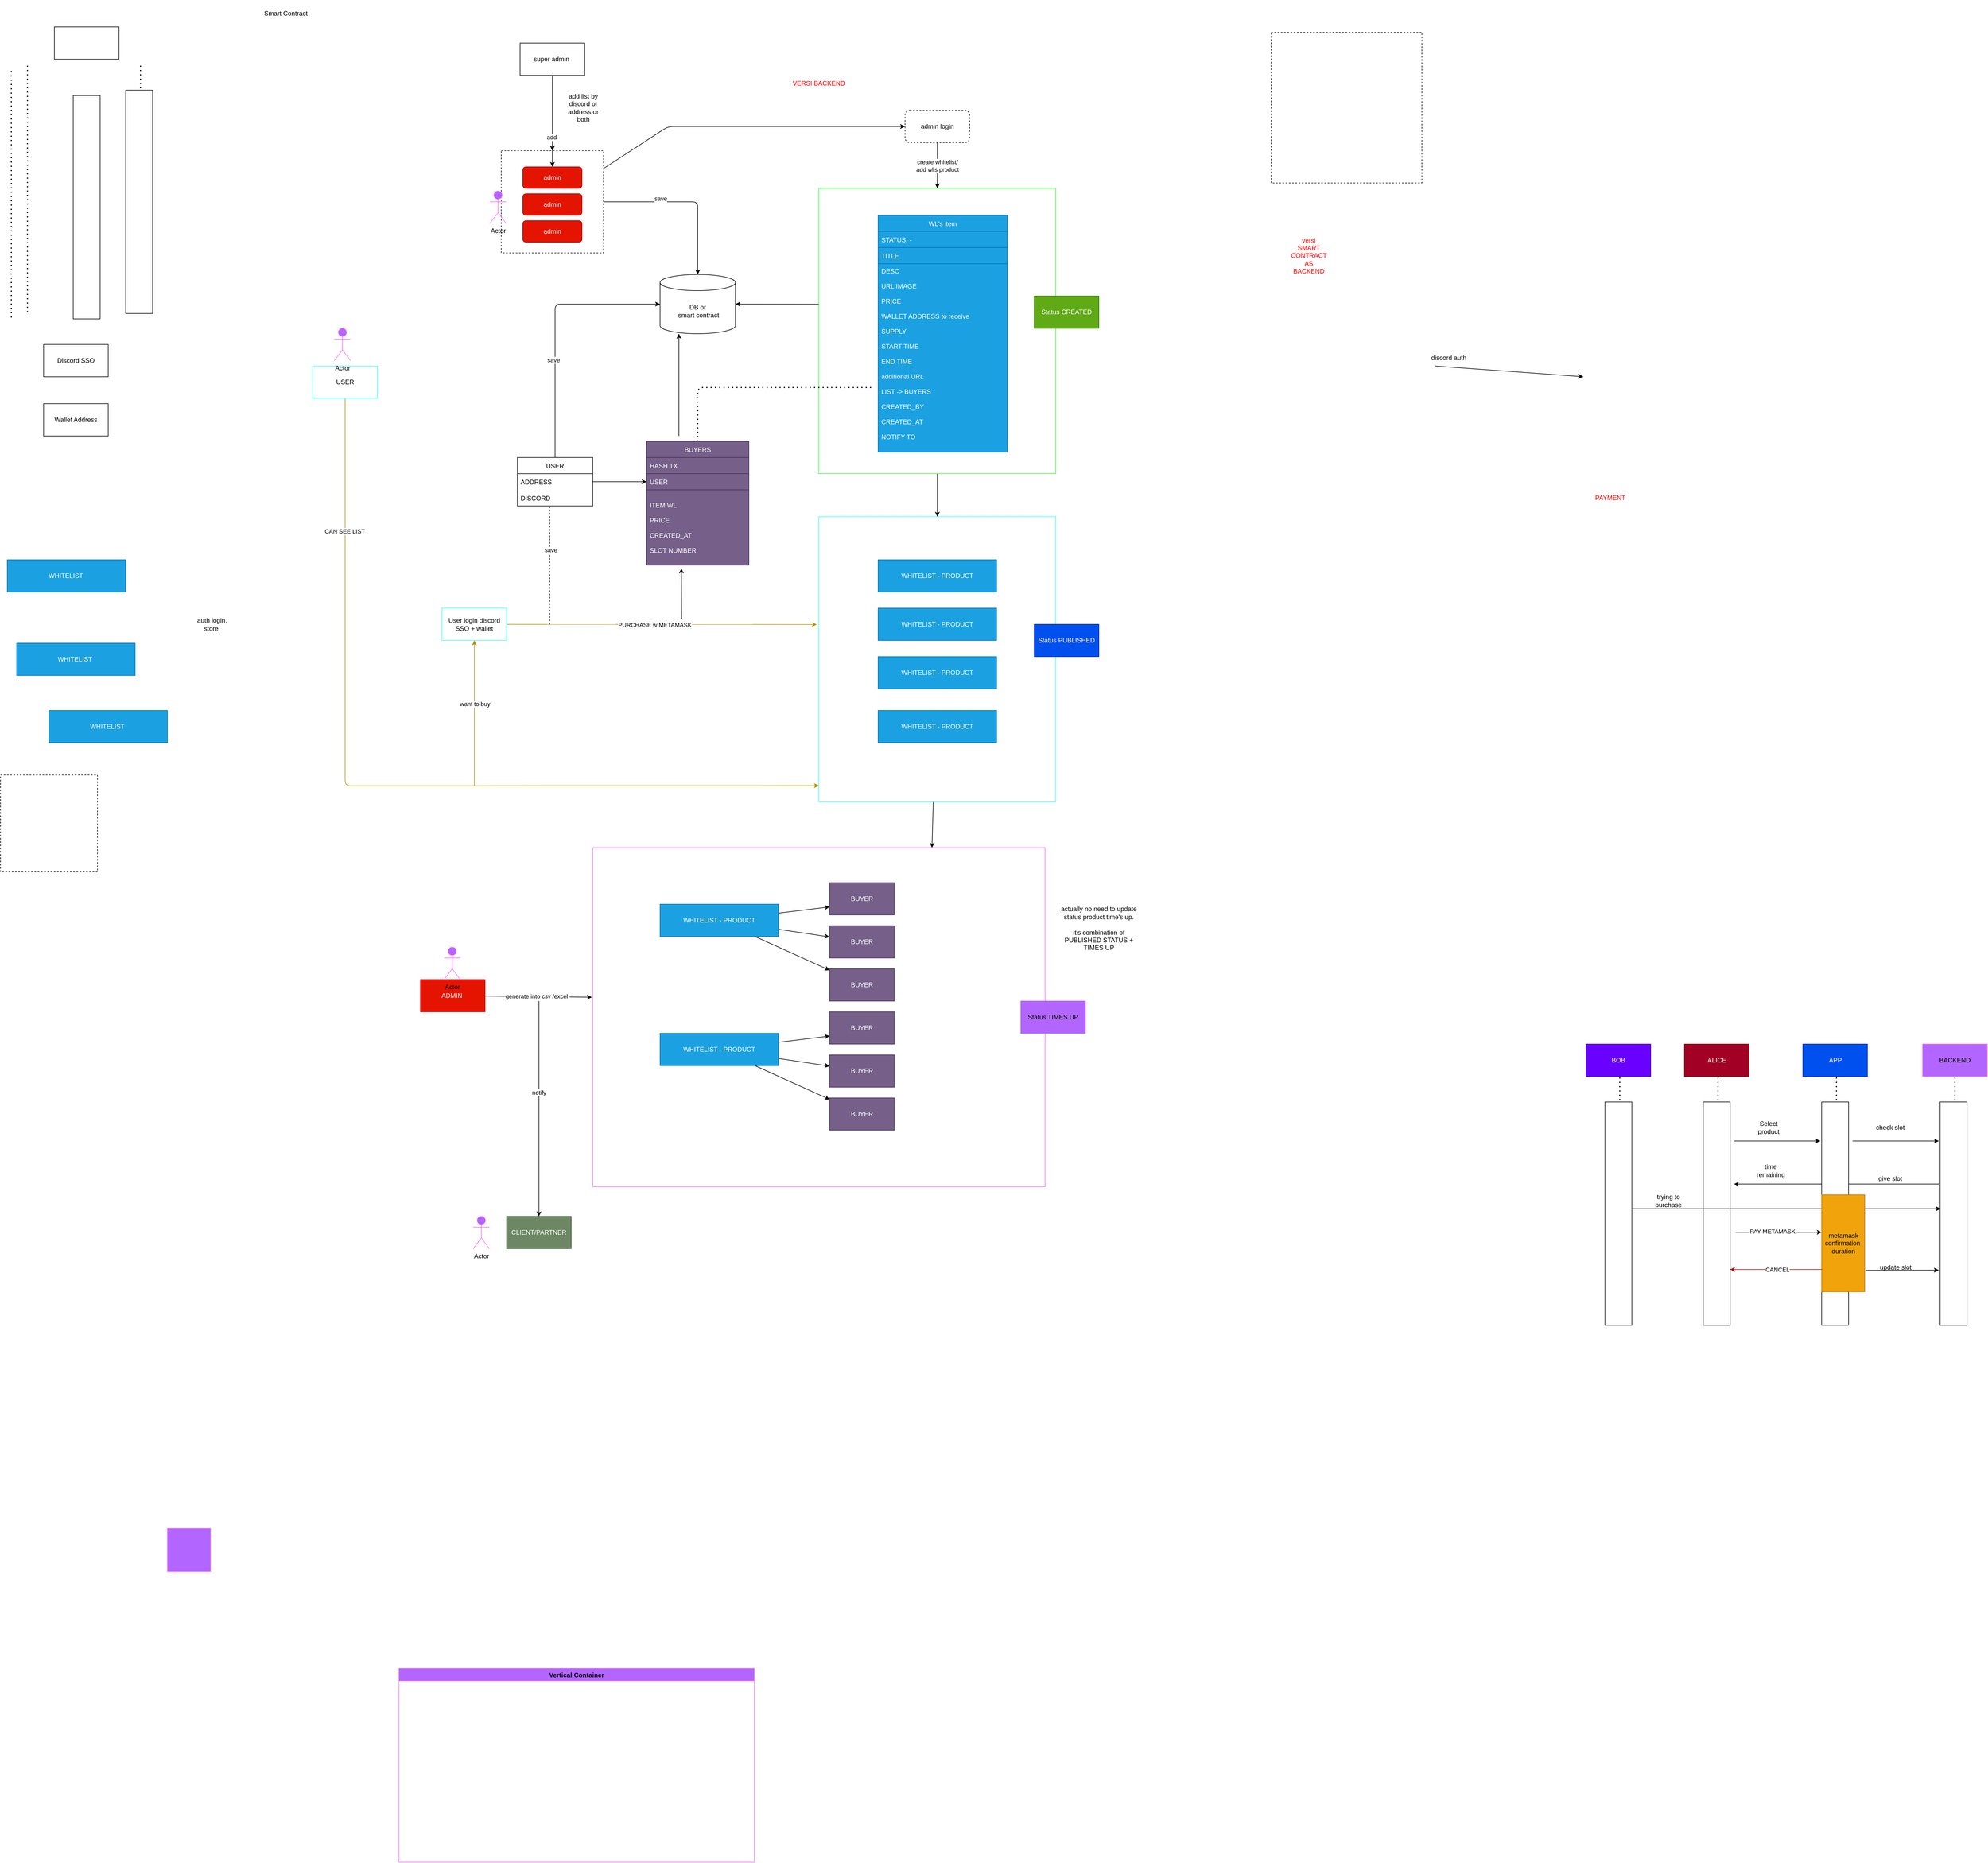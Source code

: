 <mxfile>
    <diagram id="x8S_ROrScUrhrpSDdoan" name="Page-1">
        <mxGraphModel dx="1051" dy="724" grid="1" gridSize="20" guides="1" tooltips="1" connect="1" arrows="1" fold="1" page="1" pageScale="1" pageWidth="200000" pageHeight="200000" math="0" shadow="0">
            <root>
                <mxCell id="0"/>
                <mxCell id="1" parent="0"/>
                <mxCell id="30" value="" style="whiteSpace=wrap;html=1;aspect=fixed;dashed=1;fillColor=none;" vertex="1" parent="1">
                    <mxGeometry x="950" y="320" width="190" height="190" as="geometry"/>
                </mxCell>
                <mxCell id="78" value="" style="rounded=0;whiteSpace=wrap;html=1;fillColor=none;strokeColor=#FF66FF;" vertex="1" parent="1">
                    <mxGeometry x="1120" y="1615" width="840" height="630" as="geometry"/>
                </mxCell>
                <mxCell id="67" value="" style="edgeStyle=none;html=1;" edge="1" parent="1" source="46" target="66">
                    <mxGeometry relative="1" as="geometry"/>
                </mxCell>
                <mxCell id="98" style="edgeStyle=none;html=1;entryX=1;entryY=0.5;entryDx=0;entryDy=0;entryPerimeter=0;exitX=0;exitY=0.406;exitDx=0;exitDy=0;exitPerimeter=0;" edge="1" parent="1" source="46" target="25">
                    <mxGeometry relative="1" as="geometry"/>
                </mxCell>
                <mxCell id="46" value="" style="rounded=0;whiteSpace=wrap;html=1;fillColor=none;strokeColor=#33FF33;" vertex="1" parent="1">
                    <mxGeometry x="1540" y="390" width="440" height="530" as="geometry"/>
                </mxCell>
                <mxCell id="3" value="" style="rounded=0;whiteSpace=wrap;html=1;" vertex="1" parent="1">
                    <mxGeometry x="120" y="90" width="120" height="60" as="geometry"/>
                </mxCell>
                <mxCell id="4" value="" style="rounded=0;whiteSpace=wrap;html=1;rotation=90;" vertex="1" parent="1">
                    <mxGeometry x="-27.5" y="400" width="415" height="50" as="geometry"/>
                </mxCell>
                <mxCell id="5" value="" style="endArrow=none;dashed=1;html=1;dashPattern=1 3;strokeWidth=2;" edge="1" parent="1">
                    <mxGeometry width="50" height="50" relative="1" as="geometry">
                        <mxPoint x="70" y="620" as="sourcePoint"/>
                        <mxPoint x="70" y="160" as="targetPoint"/>
                    </mxGeometry>
                </mxCell>
                <mxCell id="7" value="" style="endArrow=none;dashed=1;html=1;dashPattern=1 3;strokeWidth=2;" edge="1" parent="1">
                    <mxGeometry width="50" height="50" relative="1" as="geometry">
                        <mxPoint x="40" y="630" as="sourcePoint"/>
                        <mxPoint x="40" y="170" as="targetPoint"/>
                    </mxGeometry>
                </mxCell>
                <mxCell id="9" value="" style="group" vertex="1" connectable="0" parent="1">
                    <mxGeometry x="252.5" y="160" width="50" height="462.5" as="geometry"/>
                </mxCell>
                <mxCell id="8" value="" style="endArrow=none;dashed=1;html=1;dashPattern=1 3;strokeWidth=2;" edge="1" parent="9">
                    <mxGeometry width="50" height="50" relative="1" as="geometry">
                        <mxPoint x="27.5" y="460" as="sourcePoint"/>
                        <mxPoint x="27.5" as="targetPoint"/>
                    </mxGeometry>
                </mxCell>
                <mxCell id="6" value="" style="rounded=0;whiteSpace=wrap;html=1;rotation=90;" vertex="1" parent="9">
                    <mxGeometry x="-182.5" y="230" width="415" height="50" as="geometry"/>
                </mxCell>
                <mxCell id="13" value="Discord SSO" style="rounded=0;whiteSpace=wrap;html=1;" vertex="1" parent="1">
                    <mxGeometry x="100" y="680" width="120" height="60" as="geometry"/>
                </mxCell>
                <mxCell id="14" value="Wallet Address" style="rounded=0;whiteSpace=wrap;html=1;" vertex="1" parent="1">
                    <mxGeometry x="100" y="790" width="120" height="60" as="geometry"/>
                </mxCell>
                <mxCell id="17" value="" style="group" vertex="1" connectable="0" parent="1">
                    <mxGeometry x="460" y="40" width="180" height="180" as="geometry"/>
                </mxCell>
                <mxCell id="16" value="Smart Contract" style="text;html=1;strokeColor=none;fillColor=none;align=center;verticalAlign=middle;whiteSpace=wrap;rounded=0;dashed=1;" vertex="1" parent="17">
                    <mxGeometry x="30" y="10" width="120" height="30" as="geometry"/>
                </mxCell>
                <mxCell id="18" value="auth login,&lt;br&gt;store&amp;nbsp;" style="text;html=1;strokeColor=none;fillColor=none;align=center;verticalAlign=middle;whiteSpace=wrap;rounded=0;dashed=1;" vertex="1" parent="1">
                    <mxGeometry x="252.5" y="1100" width="320" height="200" as="geometry"/>
                </mxCell>
                <mxCell id="37" value="create whitelist/&lt;br&gt;add wl's product" style="edgeStyle=none;html=1;" edge="1" parent="1" source="19">
                    <mxGeometry relative="1" as="geometry">
                        <mxPoint x="1760" y="390" as="targetPoint"/>
                    </mxGeometry>
                </mxCell>
                <mxCell id="19" value="admin login" style="rounded=1;whiteSpace=wrap;html=1;dashed=1;fillColor=none;" vertex="1" parent="1">
                    <mxGeometry x="1700" y="245" width="120" height="60" as="geometry"/>
                </mxCell>
                <mxCell id="20" value="" style="whiteSpace=wrap;html=1;aspect=fixed;dashed=1;fillColor=none;" vertex="1" parent="1">
                    <mxGeometry x="2380" y="100" width="280" height="280" as="geometry"/>
                </mxCell>
                <mxCell id="131" style="edgeStyle=none;html=1;exitX=0.25;exitY=1;exitDx=0;exitDy=0;" edge="1" parent="1" source="21">
                    <mxGeometry relative="1" as="geometry">
                        <mxPoint x="2960" y="740" as="targetPoint"/>
                    </mxGeometry>
                </mxCell>
                <mxCell id="21" value="discord auth" style="text;html=1;strokeColor=none;fillColor=none;align=center;verticalAlign=middle;whiteSpace=wrap;rounded=0;dashed=1;" vertex="1" parent="1">
                    <mxGeometry x="2660" y="690" width="100" height="30" as="geometry"/>
                </mxCell>
                <mxCell id="31" style="edgeStyle=none;html=1;entryX=0.5;entryY=0;entryDx=0;entryDy=0;" edge="1" parent="1" target="27">
                    <mxGeometry relative="1" as="geometry">
                        <mxPoint x="1045" y="260" as="sourcePoint"/>
                    </mxGeometry>
                </mxCell>
                <mxCell id="99" style="edgeStyle=none;html=1;" edge="1" parent="1" source="22" target="30">
                    <mxGeometry relative="1" as="geometry"/>
                </mxCell>
                <mxCell id="22" value="super admin&amp;nbsp;" style="rounded=0;whiteSpace=wrap;html=1;fillColor=none;" vertex="1" parent="1">
                    <mxGeometry x="985" y="120" width="120" height="60" as="geometry"/>
                </mxCell>
                <mxCell id="24" value="add&amp;nbsp;" style="endArrow=none;html=1;entryX=0.5;entryY=1;entryDx=0;entryDy=0;" edge="1" parent="1">
                    <mxGeometry width="50" height="50" relative="1" as="geometry">
                        <mxPoint x="1045" y="330" as="sourcePoint"/>
                        <mxPoint x="1045" y="260" as="targetPoint"/>
                    </mxGeometry>
                </mxCell>
                <mxCell id="25" value="DB or&lt;br&gt;&amp;nbsp;smart contract" style="shape=cylinder3;whiteSpace=wrap;html=1;boundedLbl=1;backgroundOutline=1;size=15;fillColor=none;" vertex="1" parent="1">
                    <mxGeometry x="1245" y="550" width="140" height="110" as="geometry"/>
                </mxCell>
                <mxCell id="27" value="admin" style="rounded=1;whiteSpace=wrap;html=1;fillColor=#e51400;fontColor=#ffffff;strokeColor=#B20000;" vertex="1" parent="1">
                    <mxGeometry x="990" y="350" width="110" height="40" as="geometry"/>
                </mxCell>
                <mxCell id="28" value="admin" style="rounded=1;whiteSpace=wrap;html=1;fillColor=#e51400;fontColor=#ffffff;strokeColor=#B20000;" vertex="1" parent="1">
                    <mxGeometry x="990" y="400" width="110" height="40" as="geometry"/>
                </mxCell>
                <mxCell id="29" value="admin" style="rounded=1;whiteSpace=wrap;html=1;fillColor=#e51400;fontColor=#ffffff;strokeColor=#B20000;" vertex="1" parent="1">
                    <mxGeometry x="990" y="450" width="110" height="40" as="geometry"/>
                </mxCell>
                <mxCell id="32" style="edgeStyle=none;html=1;fontStyle=1" edge="1" parent="1" source="30" target="25">
                    <mxGeometry relative="1" as="geometry">
                        <Array as="points">
                            <mxPoint x="1315" y="415"/>
                        </Array>
                    </mxGeometry>
                </mxCell>
                <mxCell id="34" value="save" style="edgeLabel;html=1;align=center;verticalAlign=middle;resizable=0;points=[];" vertex="1" connectable="0" parent="32">
                    <mxGeometry x="-0.315" y="6" relative="1" as="geometry">
                        <mxPoint as="offset"/>
                    </mxGeometry>
                </mxCell>
                <mxCell id="33" style="edgeStyle=none;html=1;entryX=0;entryY=0.5;entryDx=0;entryDy=0;" edge="1" parent="1" source="30" target="19">
                    <mxGeometry relative="1" as="geometry">
                        <Array as="points">
                            <mxPoint x="1260" y="275"/>
                        </Array>
                    </mxGeometry>
                </mxCell>
                <mxCell id="35" value="add list by discord or address or both" style="text;html=1;strokeColor=none;fillColor=none;align=center;verticalAlign=middle;whiteSpace=wrap;rounded=0;" vertex="1" parent="1">
                    <mxGeometry x="1065" y="220" width="75" height="40" as="geometry"/>
                </mxCell>
                <mxCell id="42" value="WL's item" style="swimlane;fontStyle=0;childLayout=stackLayout;horizontal=1;startSize=30;horizontalStack=0;resizeParent=1;resizeParentMax=0;resizeLast=0;collapsible=1;marginBottom=0;fillColor=#1ba1e2;strokeColor=#006EAF;fontColor=#ffffff;" vertex="1" parent="1">
                    <mxGeometry x="1650" y="440" width="240" height="440" as="geometry"/>
                </mxCell>
                <mxCell id="43" value="STATUS: -" style="text;strokeColor=#006EAF;fillColor=#1ba1e2;align=left;verticalAlign=middle;spacingLeft=4;spacingRight=4;overflow=hidden;points=[[0,0.5],[1,0.5]];portConstraint=eastwest;rotatable=0;fontColor=#ffffff;" vertex="1" parent="42">
                    <mxGeometry y="30" width="240" height="30" as="geometry"/>
                </mxCell>
                <mxCell id="44" value="TITLE    " style="text;strokeColor=#006EAF;fillColor=#1ba1e2;align=left;verticalAlign=middle;spacingLeft=4;spacingRight=4;overflow=hidden;points=[[0,0.5],[1,0.5]];portConstraint=eastwest;rotatable=0;fontColor=#ffffff;" vertex="1" parent="42">
                    <mxGeometry y="60" width="240" height="30" as="geometry"/>
                </mxCell>
                <mxCell id="45" value="DESC&#10;&#10;URL IMAGE&#10;&#10;PRICE&#10;&#10;WALLET ADDRESS to receive &#10;&#10;SUPPLY&#10;&#10;START TIME&#10;&#10;END TIME&#10;&#10;additional URL&#10;&#10;LIST -&gt; BUYERS&#10;&#10;CREATED_BY&#10;&#10;CREATED_AT&#10;&#10;NOTIFY TO" style="text;strokeColor=#006EAF;fillColor=#1ba1e2;align=left;verticalAlign=top;spacingLeft=4;spacingRight=4;overflow=hidden;points=[[0,0.5],[1,0.5]];portConstraint=eastwest;rotatable=0;fontColor=#ffffff;" vertex="1" parent="42">
                    <mxGeometry y="90" width="240" height="350" as="geometry"/>
                </mxCell>
                <mxCell id="96" style="edgeStyle=none;html=1;entryX=0;entryY=0.5;entryDx=0;entryDy=0;entryPerimeter=0;" edge="1" parent="1" source="51" target="25">
                    <mxGeometry relative="1" as="geometry">
                        <Array as="points">
                            <mxPoint x="1050" y="605"/>
                        </Array>
                    </mxGeometry>
                </mxCell>
                <mxCell id="97" value="save" style="edgeLabel;html=1;align=center;verticalAlign=middle;resizable=0;points=[];" vertex="1" connectable="0" parent="96">
                    <mxGeometry x="-0.244" y="3" relative="1" as="geometry">
                        <mxPoint as="offset"/>
                    </mxGeometry>
                </mxCell>
                <mxCell id="51" value="USER" style="swimlane;fontStyle=0;childLayout=stackLayout;horizontal=1;startSize=30;horizontalStack=0;resizeParent=1;resizeParentMax=0;resizeLast=0;collapsible=1;marginBottom=0;fillColor=none;" vertex="1" parent="1">
                    <mxGeometry x="980" y="890" width="140" height="90" as="geometry"/>
                </mxCell>
                <mxCell id="52" value="ADDRESS" style="text;strokeColor=none;fillColor=none;align=left;verticalAlign=middle;spacingLeft=4;spacingRight=4;overflow=hidden;points=[[0,0.5],[1,0.5]];portConstraint=eastwest;rotatable=0;" vertex="1" parent="51">
                    <mxGeometry y="30" width="140" height="30" as="geometry"/>
                </mxCell>
                <mxCell id="53" value="DISCORD" style="text;strokeColor=none;fillColor=none;align=left;verticalAlign=middle;spacingLeft=4;spacingRight=4;overflow=hidden;points=[[0,0.5],[1,0.5]];portConstraint=eastwest;rotatable=0;" vertex="1" parent="51">
                    <mxGeometry y="60" width="140" height="30" as="geometry"/>
                </mxCell>
                <mxCell id="55" value="BUYERS" style="swimlane;fontStyle=0;childLayout=stackLayout;horizontal=1;startSize=30;horizontalStack=0;resizeParent=1;resizeParentMax=0;resizeLast=0;collapsible=1;marginBottom=0;fillColor=#76608a;fontColor=#ffffff;strokeColor=#432D57;" vertex="1" parent="1">
                    <mxGeometry x="1220" y="860" width="190" height="230" as="geometry"/>
                </mxCell>
                <mxCell id="56" value="HASH TX" style="text;strokeColor=#432D57;fillColor=#76608a;align=left;verticalAlign=middle;spacingLeft=4;spacingRight=4;overflow=hidden;points=[[0,0.5],[1,0.5]];portConstraint=eastwest;rotatable=0;fontColor=#ffffff;" vertex="1" parent="55">
                    <mxGeometry y="30" width="190" height="30" as="geometry"/>
                </mxCell>
                <mxCell id="57" value="USER" style="text;strokeColor=#432D57;fillColor=#76608a;align=left;verticalAlign=middle;spacingLeft=4;spacingRight=4;overflow=hidden;points=[[0,0.5],[1,0.5]];portConstraint=eastwest;rotatable=0;fontColor=#ffffff;" vertex="1" parent="55">
                    <mxGeometry y="60" width="190" height="30" as="geometry"/>
                </mxCell>
                <mxCell id="58" value="ITEM WL&#10;&#10;PRICE&#10;&#10;CREATED_AT&#10;&#10;SLOT NUMBER" style="text;strokeColor=#432D57;fillColor=#76608a;align=left;verticalAlign=middle;spacingLeft=4;spacingRight=4;overflow=hidden;points=[[0,0.5],[1,0.5]];portConstraint=eastwest;rotatable=0;fontColor=#ffffff;" vertex="1" parent="55">
                    <mxGeometry y="90" width="190" height="140" as="geometry"/>
                </mxCell>
                <mxCell id="60" style="edgeStyle=none;html=1;entryX=0;entryY=0.5;entryDx=0;entryDy=0;exitX=1;exitY=0.5;exitDx=0;exitDy=0;" edge="1" parent="1" source="52" target="57">
                    <mxGeometry relative="1" as="geometry">
                        <Array as="points">
                            <mxPoint x="1180" y="935"/>
                        </Array>
                    </mxGeometry>
                </mxCell>
                <mxCell id="64" value="Status CREATED" style="rounded=0;whiteSpace=wrap;html=1;labelBackgroundColor=none;strokeColor=#2D7600;fillColor=#60a917;fontColor=#ffffff;" vertex="1" parent="1">
                    <mxGeometry x="1940" y="590" width="120" height="60" as="geometry"/>
                </mxCell>
                <mxCell id="79" value="" style="edgeStyle=none;html=1;entryX=0.75;entryY=0;entryDx=0;entryDy=0;" edge="1" parent="1" source="66" target="78">
                    <mxGeometry relative="1" as="geometry"/>
                </mxCell>
                <mxCell id="66" value="" style="rounded=0;whiteSpace=wrap;html=1;fillColor=none;strokeColor=#33FFFF;" vertex="1" parent="1">
                    <mxGeometry x="1540" y="1000" width="440" height="530" as="geometry"/>
                </mxCell>
                <mxCell id="68" value="Status PUBLISHED" style="rounded=0;whiteSpace=wrap;html=1;labelBackgroundColor=none;strokeColor=#001DBC;fillColor=#0050ef;fontColor=#ffffff;" vertex="1" parent="1">
                    <mxGeometry x="1940" y="1200" width="120" height="60" as="geometry"/>
                </mxCell>
                <mxCell id="69" value="WHITELIST&amp;nbsp;" style="rounded=0;whiteSpace=wrap;html=1;labelBackgroundColor=none;strokeColor=#006EAF;fillColor=#1ba1e2;fontColor=#ffffff;" vertex="1" parent="1">
                    <mxGeometry x="32.5" y="1080" width="220" height="60" as="geometry"/>
                </mxCell>
                <mxCell id="70" value="WHITELIST&amp;nbsp;" style="rounded=0;whiteSpace=wrap;html=1;labelBackgroundColor=none;strokeColor=#006EAF;fillColor=#1ba1e2;fontColor=#ffffff;" vertex="1" parent="1">
                    <mxGeometry x="50" y="1235" width="220" height="60" as="geometry"/>
                </mxCell>
                <mxCell id="71" value="WHITELIST - PRODUCT" style="rounded=0;whiteSpace=wrap;html=1;labelBackgroundColor=none;strokeColor=#006EAF;fillColor=#1ba1e2;fontColor=#ffffff;" vertex="1" parent="1">
                    <mxGeometry x="1650" y="1360" width="220" height="60" as="geometry"/>
                </mxCell>
                <mxCell id="72" value="WHITELIST&amp;nbsp;" style="rounded=0;whiteSpace=wrap;html=1;labelBackgroundColor=none;strokeColor=#006EAF;fillColor=#1ba1e2;fontColor=#ffffff;" vertex="1" parent="1">
                    <mxGeometry x="110" y="1360" width="220" height="60" as="geometry"/>
                </mxCell>
                <mxCell id="73" value="WHITELIST - PRODUCT" style="rounded=0;whiteSpace=wrap;html=1;labelBackgroundColor=none;strokeColor=#006EAF;fillColor=#1ba1e2;fontColor=#ffffff;" vertex="1" parent="1">
                    <mxGeometry x="1650" y="1260" width="220" height="60" as="geometry"/>
                </mxCell>
                <mxCell id="74" value="WHITELIST - PRODUCT" style="rounded=0;whiteSpace=wrap;html=1;labelBackgroundColor=none;strokeColor=#006EAF;fillColor=#1ba1e2;fontColor=#ffffff;" vertex="1" parent="1">
                    <mxGeometry x="1650" y="1170" width="220" height="60" as="geometry"/>
                </mxCell>
                <mxCell id="75" value="WHITELIST - PRODUCT" style="rounded=0;whiteSpace=wrap;html=1;labelBackgroundColor=none;strokeColor=#006EAF;fillColor=#1ba1e2;fontColor=#ffffff;" vertex="1" parent="1">
                    <mxGeometry x="1650" y="1080" width="220" height="60" as="geometry"/>
                </mxCell>
                <mxCell id="80" value="Status TIMES UP" style="rounded=0;whiteSpace=wrap;html=1;labelBackgroundColor=none;strokeColor=#B266FF;fillColor=#B266FF;fontColor=#000000;" vertex="1" parent="1">
                    <mxGeometry x="1915" y="1900" width="120" height="60" as="geometry"/>
                </mxCell>
                <mxCell id="81" value="actually no need to update status product time's up.&lt;br&gt;&lt;br&gt;it's combination of PUBLISHED STATUS + TIMES UP" style="text;html=1;strokeColor=none;fillColor=none;align=center;verticalAlign=middle;whiteSpace=wrap;rounded=0;labelBackgroundColor=none;" vertex="1" parent="1">
                    <mxGeometry x="1980" y="1720" width="160" height="90" as="geometry"/>
                </mxCell>
                <mxCell id="83" style="edgeStyle=none;html=1;entryX=0;entryY=0.943;entryDx=0;entryDy=0;entryPerimeter=0;fillColor=#e3c800;strokeColor=#B09500;" edge="1" parent="1" source="82" target="66">
                    <mxGeometry relative="1" as="geometry">
                        <Array as="points">
                            <mxPoint x="660" y="1500"/>
                        </Array>
                    </mxGeometry>
                </mxCell>
                <mxCell id="84" value="CAN SEE LIST" style="edgeLabel;html=1;align=center;verticalAlign=middle;resizable=0;points=[];" vertex="1" connectable="0" parent="83">
                    <mxGeometry x="-0.691" y="-1" relative="1" as="geometry">
                        <mxPoint as="offset"/>
                    </mxGeometry>
                </mxCell>
                <mxCell id="82" value="USER" style="rounded=0;whiteSpace=wrap;html=1;labelBackgroundColor=none;strokeColor=#33FFFF;fillColor=none;" vertex="1" parent="1">
                    <mxGeometry x="600" y="720" width="120" height="60" as="geometry"/>
                </mxCell>
                <mxCell id="90" style="edgeStyle=none;html=1;entryX=-0.009;entryY=0.378;entryDx=0;entryDy=0;entryPerimeter=0;fillColor=#e3c800;strokeColor=#B09500;" edge="1" parent="1" source="85" target="66">
                    <mxGeometry relative="1" as="geometry"/>
                </mxCell>
                <mxCell id="101" value="PURCHASE w METAMASK" style="edgeLabel;html=1;align=center;verticalAlign=middle;resizable=0;points=[];" vertex="1" connectable="0" parent="90">
                    <mxGeometry x="-0.049" y="-1" relative="1" as="geometry">
                        <mxPoint x="1" as="offset"/>
                    </mxGeometry>
                </mxCell>
                <mxCell id="85" value="User login discord SSO + wallet" style="rounded=0;whiteSpace=wrap;html=1;labelBackgroundColor=none;strokeColor=#33FFFF;fillColor=none;" vertex="1" parent="1">
                    <mxGeometry x="840" y="1170" width="120" height="60" as="geometry"/>
                </mxCell>
                <mxCell id="87" value="" style="endArrow=classic;html=1;entryX=0.5;entryY=1;entryDx=0;entryDy=0;fillColor=#e3c800;strokeColor=#B09500;" edge="1" parent="1" target="85">
                    <mxGeometry width="50" height="50" relative="1" as="geometry">
                        <mxPoint x="900" y="1500" as="sourcePoint"/>
                        <mxPoint x="890" y="1380" as="targetPoint"/>
                    </mxGeometry>
                </mxCell>
                <mxCell id="88" value="want to buy" style="edgeLabel;html=1;align=center;verticalAlign=middle;resizable=0;points=[];" vertex="1" connectable="0" parent="87">
                    <mxGeometry x="0.13" y="-1" relative="1" as="geometry">
                        <mxPoint as="offset"/>
                    </mxGeometry>
                </mxCell>
                <mxCell id="93" value="" style="endArrow=none;dashed=1;html=1;dashPattern=1 3;strokeWidth=2;exitX=0.5;exitY=0;exitDx=0;exitDy=0;" edge="1" parent="1" source="55">
                    <mxGeometry width="50" height="50" relative="1" as="geometry">
                        <mxPoint x="1040" y="1170" as="sourcePoint"/>
                        <mxPoint x="1640" y="760" as="targetPoint"/>
                        <Array as="points">
                            <mxPoint x="1315" y="760"/>
                        </Array>
                    </mxGeometry>
                </mxCell>
                <mxCell id="94" value="" style="endArrow=none;dashed=1;html=1;entryX=0.429;entryY=1;entryDx=0;entryDy=0;entryPerimeter=0;" edge="1" parent="1" target="53">
                    <mxGeometry width="50" height="50" relative="1" as="geometry">
                        <mxPoint x="1040" y="1200" as="sourcePoint"/>
                        <mxPoint x="1070" y="1100" as="targetPoint"/>
                    </mxGeometry>
                </mxCell>
                <mxCell id="95" value="save" style="edgeLabel;html=1;align=center;verticalAlign=middle;resizable=0;points=[];" vertex="1" connectable="0" parent="94">
                    <mxGeometry x="0.256" y="-2" relative="1" as="geometry">
                        <mxPoint as="offset"/>
                    </mxGeometry>
                </mxCell>
                <mxCell id="103" value="" style="endArrow=classic;html=1;entryX=0.34;entryY=1.045;entryDx=0;entryDy=0;entryPerimeter=0;" edge="1" parent="1" target="58">
                    <mxGeometry width="50" height="50" relative="1" as="geometry">
                        <mxPoint x="1285" y="1190" as="sourcePoint"/>
                        <mxPoint x="1310" y="1140" as="targetPoint"/>
                    </mxGeometry>
                </mxCell>
                <mxCell id="105" value="" style="endArrow=classic;html=1;" edge="1" parent="1">
                    <mxGeometry width="50" height="50" relative="1" as="geometry">
                        <mxPoint x="1280" y="850" as="sourcePoint"/>
                        <mxPoint x="1280" y="660" as="targetPoint"/>
                    </mxGeometry>
                </mxCell>
                <mxCell id="111" style="edgeStyle=none;html=1;entryX=0;entryY=0.75;entryDx=0;entryDy=0;" edge="1" parent="1" source="107" target="108">
                    <mxGeometry relative="1" as="geometry"/>
                </mxCell>
                <mxCell id="112" style="edgeStyle=none;html=1;" edge="1" parent="1" source="107" target="109">
                    <mxGeometry relative="1" as="geometry"/>
                </mxCell>
                <mxCell id="113" style="edgeStyle=none;html=1;" edge="1" parent="1" source="107" target="110">
                    <mxGeometry relative="1" as="geometry"/>
                </mxCell>
                <mxCell id="107" value="WHITELIST - PRODUCT" style="rounded=0;whiteSpace=wrap;html=1;labelBackgroundColor=none;strokeColor=#006EAF;fillColor=#1ba1e2;fontColor=#ffffff;" vertex="1" parent="1">
                    <mxGeometry x="1245" y="1720" width="220" height="60" as="geometry"/>
                </mxCell>
                <mxCell id="108" value="BUYER" style="rounded=0;whiteSpace=wrap;html=1;labelBackgroundColor=none;strokeColor=#432D57;fillColor=#76608a;fontColor=#ffffff;" vertex="1" parent="1">
                    <mxGeometry x="1560" y="1680" width="120" height="60" as="geometry"/>
                </mxCell>
                <mxCell id="109" value="BUYER" style="rounded=0;whiteSpace=wrap;html=1;labelBackgroundColor=none;strokeColor=#432D57;fillColor=#76608a;fontColor=#ffffff;" vertex="1" parent="1">
                    <mxGeometry x="1560" y="1760" width="120" height="60" as="geometry"/>
                </mxCell>
                <mxCell id="110" value="BUYER" style="rounded=0;whiteSpace=wrap;html=1;labelBackgroundColor=none;strokeColor=#432D57;fillColor=#76608a;fontColor=#ffffff;" vertex="1" parent="1">
                    <mxGeometry x="1560" y="1840" width="120" height="60" as="geometry"/>
                </mxCell>
                <mxCell id="114" style="edgeStyle=none;html=1;entryX=0;entryY=0.75;entryDx=0;entryDy=0;" edge="1" source="117" target="118" parent="1">
                    <mxGeometry relative="1" as="geometry"/>
                </mxCell>
                <mxCell id="115" style="edgeStyle=none;html=1;" edge="1" source="117" target="119" parent="1">
                    <mxGeometry relative="1" as="geometry"/>
                </mxCell>
                <mxCell id="116" style="edgeStyle=none;html=1;" edge="1" source="117" target="120" parent="1">
                    <mxGeometry relative="1" as="geometry"/>
                </mxCell>
                <mxCell id="117" value="WHITELIST - PRODUCT" style="rounded=0;whiteSpace=wrap;html=1;labelBackgroundColor=none;strokeColor=#006EAF;fillColor=#1ba1e2;fontColor=#ffffff;" vertex="1" parent="1">
                    <mxGeometry x="1245" y="1960" width="220" height="60" as="geometry"/>
                </mxCell>
                <mxCell id="118" value="BUYER" style="rounded=0;whiteSpace=wrap;html=1;labelBackgroundColor=none;strokeColor=#432D57;fillColor=#76608a;fontColor=#ffffff;" vertex="1" parent="1">
                    <mxGeometry x="1560" y="1920" width="120" height="60" as="geometry"/>
                </mxCell>
                <mxCell id="119" value="BUYER" style="rounded=0;whiteSpace=wrap;html=1;labelBackgroundColor=none;strokeColor=#432D57;fillColor=#76608a;fontColor=#ffffff;" vertex="1" parent="1">
                    <mxGeometry x="1560" y="2000" width="120" height="60" as="geometry"/>
                </mxCell>
                <mxCell id="120" value="BUYER" style="rounded=0;whiteSpace=wrap;html=1;labelBackgroundColor=none;strokeColor=#432D57;fillColor=#76608a;fontColor=#ffffff;" vertex="1" parent="1">
                    <mxGeometry x="1560" y="2080" width="120" height="60" as="geometry"/>
                </mxCell>
                <mxCell id="15" value="" style="whiteSpace=wrap;html=1;aspect=fixed;fillColor=none;dashed=1;" vertex="1" parent="1">
                    <mxGeometry x="20" y="1480" width="180" height="180" as="geometry"/>
                </mxCell>
                <mxCell id="122" style="edgeStyle=none;html=1;entryX=-0.002;entryY=0.441;entryDx=0;entryDy=0;entryPerimeter=0;" edge="1" parent="1" source="121" target="78">
                    <mxGeometry relative="1" as="geometry"/>
                </mxCell>
                <mxCell id="129" value="generate into csv /excel&amp;nbsp;" style="edgeLabel;html=1;align=center;verticalAlign=middle;resizable=0;points=[];" vertex="1" connectable="0" parent="122">
                    <mxGeometry x="-0.022" y="1" relative="1" as="geometry">
                        <mxPoint as="offset"/>
                    </mxGeometry>
                </mxCell>
                <mxCell id="121" value="ADMIN&amp;nbsp;" style="rounded=0;whiteSpace=wrap;html=1;labelBackgroundColor=none;strokeColor=#B20000;fillColor=#e51400;fontColor=#ffffff;" vertex="1" parent="1">
                    <mxGeometry x="800" y="1860" width="120" height="60" as="geometry"/>
                </mxCell>
                <mxCell id="126" value="CLIENT/PARTNER" style="rounded=0;whiteSpace=wrap;html=1;labelBackgroundColor=none;strokeColor=#3A5431;fillColor=#6d8764;fontColor=#ffffff;" vertex="1" parent="1">
                    <mxGeometry x="960" y="2300" width="120" height="60" as="geometry"/>
                </mxCell>
                <mxCell id="127" value="" style="endArrow=classic;html=1;entryX=0.5;entryY=0;entryDx=0;entryDy=0;" edge="1" parent="1" target="126">
                    <mxGeometry width="50" height="50" relative="1" as="geometry">
                        <mxPoint x="1020" y="1900" as="sourcePoint"/>
                        <mxPoint x="830" y="2180" as="targetPoint"/>
                    </mxGeometry>
                </mxCell>
                <mxCell id="128" value="notify" style="edgeLabel;html=1;align=center;verticalAlign=middle;resizable=0;points=[];" vertex="1" connectable="0" parent="127">
                    <mxGeometry x="-0.145" relative="1" as="geometry">
                        <mxPoint y="-1" as="offset"/>
                    </mxGeometry>
                </mxCell>
                <mxCell id="132" value="" style="whiteSpace=wrap;html=1;aspect=fixed;labelBackgroundColor=none;strokeColor=#FF66FF;fillColor=#B266FF;" vertex="1" parent="1">
                    <mxGeometry x="330" y="2880" width="80" height="80" as="geometry"/>
                </mxCell>
                <mxCell id="133" value="Vertical Container" style="swimlane;labelBackgroundColor=none;strokeColor=#FF66FF;fillColor=#B266FF;" vertex="1" parent="1">
                    <mxGeometry x="760" y="3140" width="660" height="360" as="geometry"/>
                </mxCell>
                <mxCell id="135" value="Actor" style="shape=umlActor;verticalLabelPosition=bottom;verticalAlign=top;html=1;outlineConnect=0;labelBackgroundColor=none;strokeColor=#FF66FF;fillColor=#B266FF;" vertex="1" parent="1">
                    <mxGeometry x="640" y="650" width="30" height="60" as="geometry"/>
                </mxCell>
                <mxCell id="136" value="Actor" style="shape=umlActor;verticalLabelPosition=bottom;verticalAlign=top;html=1;outlineConnect=0;labelBackgroundColor=none;strokeColor=#FF66FF;fillColor=#B266FF;" vertex="1" parent="1">
                    <mxGeometry x="929" y="395" width="30" height="60" as="geometry"/>
                </mxCell>
                <mxCell id="137" value="Actor" style="shape=umlActor;verticalLabelPosition=bottom;verticalAlign=top;html=1;outlineConnect=0;labelBackgroundColor=none;strokeColor=#FF66FF;fillColor=#B266FF;" vertex="1" parent="1">
                    <mxGeometry x="844" y="1800" width="30" height="60" as="geometry"/>
                </mxCell>
                <mxCell id="138" value="Actor" style="shape=umlActor;verticalLabelPosition=bottom;verticalAlign=top;html=1;outlineConnect=0;labelBackgroundColor=none;strokeColor=#FF66FF;fillColor=#B266FF;" vertex="1" parent="1">
                    <mxGeometry x="898" y="2300" width="30" height="60" as="geometry"/>
                </mxCell>
                <mxCell id="141" value="BACKEND" style="rounded=0;whiteSpace=wrap;html=1;labelBackgroundColor=none;strokeColor=#FF66FF;fillColor=#B266FF;" vertex="1" parent="1">
                    <mxGeometry x="3590" y="1980" width="120" height="60" as="geometry"/>
                </mxCell>
                <mxCell id="142" value="" style="group" vertex="1" connectable="0" parent="1">
                    <mxGeometry x="3182.5" y="2040" width="50" height="462.5" as="geometry"/>
                </mxCell>
                <mxCell id="143" value="" style="endArrow=none;dashed=1;html=1;dashPattern=1 3;strokeWidth=2;" edge="1" parent="142">
                    <mxGeometry width="50" height="50" relative="1" as="geometry">
                        <mxPoint x="27.5" y="460" as="sourcePoint"/>
                        <mxPoint x="27.5" as="targetPoint"/>
                    </mxGeometry>
                </mxCell>
                <mxCell id="144" value="" style="rounded=0;whiteSpace=wrap;html=1;rotation=90;" vertex="1" parent="142">
                    <mxGeometry x="-182.5" y="230" width="415" height="50" as="geometry"/>
                </mxCell>
                <mxCell id="145" value="ALICE" style="rounded=0;whiteSpace=wrap;html=1;labelBackgroundColor=none;strokeColor=#6F0000;fillColor=#a20025;fontColor=#ffffff;" vertex="1" parent="1">
                    <mxGeometry x="3147.5" y="1980" width="120" height="60" as="geometry"/>
                </mxCell>
                <mxCell id="146" value="" style="group" vertex="1" connectable="0" parent="1">
                    <mxGeometry x="3000" y="2040" width="50" height="462.5" as="geometry"/>
                </mxCell>
                <mxCell id="147" value="" style="endArrow=none;dashed=1;html=1;dashPattern=1 3;strokeWidth=2;" edge="1" parent="146">
                    <mxGeometry width="50" height="50" relative="1" as="geometry">
                        <mxPoint x="27.5" y="460" as="sourcePoint"/>
                        <mxPoint x="27.5" as="targetPoint"/>
                    </mxGeometry>
                </mxCell>
                <mxCell id="148" value="" style="rounded=0;whiteSpace=wrap;html=1;rotation=90;" vertex="1" parent="146">
                    <mxGeometry x="-182.5" y="230" width="415" height="50" as="geometry"/>
                </mxCell>
                <mxCell id="149" value="BOB" style="rounded=0;whiteSpace=wrap;html=1;labelBackgroundColor=none;strokeColor=#3700CC;fillColor=#6a00ff;fontColor=#ffffff;" vertex="1" parent="1">
                    <mxGeometry x="2965" y="1980" width="120" height="60" as="geometry"/>
                </mxCell>
                <mxCell id="150" value="" style="group" vertex="1" connectable="0" parent="1">
                    <mxGeometry x="3622.5" y="2040" width="50" height="462.5" as="geometry"/>
                </mxCell>
                <mxCell id="151" value="" style="endArrow=none;dashed=1;html=1;dashPattern=1 3;strokeWidth=2;" edge="1" parent="150">
                    <mxGeometry width="50" height="50" relative="1" as="geometry">
                        <mxPoint x="27.5" y="460" as="sourcePoint"/>
                        <mxPoint x="27.5" as="targetPoint"/>
                    </mxGeometry>
                </mxCell>
                <mxCell id="152" value="" style="rounded=0;whiteSpace=wrap;html=1;rotation=90;" vertex="1" parent="150">
                    <mxGeometry x="-182.5" y="230" width="415" height="50" as="geometry"/>
                </mxCell>
                <mxCell id="153" value="APP" style="rounded=0;whiteSpace=wrap;html=1;labelBackgroundColor=none;strokeColor=#001DBC;fillColor=#0050ef;fontColor=#ffffff;" vertex="1" parent="1">
                    <mxGeometry x="3367.5" y="1980" width="120" height="60" as="geometry"/>
                </mxCell>
                <mxCell id="154" value="" style="endArrow=classic;html=1;" edge="1" parent="1">
                    <mxGeometry width="50" height="50" relative="1" as="geometry">
                        <mxPoint x="3240" y="2160" as="sourcePoint"/>
                        <mxPoint x="3400" y="2160" as="targetPoint"/>
                    </mxGeometry>
                </mxCell>
                <mxCell id="155" value="Select product" style="text;html=1;strokeColor=none;fillColor=none;align=center;verticalAlign=middle;whiteSpace=wrap;rounded=0;labelBackgroundColor=none;" vertex="1" parent="1">
                    <mxGeometry x="3268" y="2120" width="72" height="30" as="geometry"/>
                </mxCell>
                <mxCell id="156" value="" style="endArrow=classic;html=1;" edge="1" parent="1">
                    <mxGeometry width="50" height="50" relative="1" as="geometry">
                        <mxPoint x="3620" y="2240" as="sourcePoint"/>
                        <mxPoint x="3240" y="2240" as="targetPoint"/>
                    </mxGeometry>
                </mxCell>
                <mxCell id="157" value="" style="endArrow=classic;html=1;" edge="1" parent="1">
                    <mxGeometry width="50" height="50" relative="1" as="geometry">
                        <mxPoint x="3460" y="2160" as="sourcePoint"/>
                        <mxPoint x="3620" y="2160" as="targetPoint"/>
                    </mxGeometry>
                </mxCell>
                <mxCell id="158" value="check slot" style="text;html=1;strokeColor=none;fillColor=none;align=center;verticalAlign=middle;whiteSpace=wrap;rounded=0;labelBackgroundColor=none;" vertex="1" parent="1">
                    <mxGeometry x="3500" y="2120" width="60" height="30" as="geometry"/>
                </mxCell>
                <mxCell id="159" value="give slot" style="text;html=1;strokeColor=none;fillColor=none;align=center;verticalAlign=middle;whiteSpace=wrap;rounded=0;labelBackgroundColor=none;" vertex="1" parent="1">
                    <mxGeometry x="3500" y="2215" width="60" height="30" as="geometry"/>
                </mxCell>
                <mxCell id="162" value="time remaining" style="text;html=1;strokeColor=none;fillColor=none;align=center;verticalAlign=middle;whiteSpace=wrap;rounded=0;labelBackgroundColor=none;" vertex="1" parent="1">
                    <mxGeometry x="3268" y="2200" width="80" height="30" as="geometry"/>
                </mxCell>
                <mxCell id="160" value="" style="endArrow=classic;html=1;" edge="1" parent="1">
                    <mxGeometry width="50" height="50" relative="1" as="geometry">
                        <mxPoint x="3242.5" y="2329.57" as="sourcePoint"/>
                        <mxPoint x="3402.5" y="2329.57" as="targetPoint"/>
                    </mxGeometry>
                </mxCell>
                <mxCell id="161" value="PAY METAMASK" style="edgeLabel;html=1;align=center;verticalAlign=middle;resizable=0;points=[];" vertex="1" connectable="0" parent="160">
                    <mxGeometry x="-0.152" y="2" relative="1" as="geometry">
                        <mxPoint as="offset"/>
                    </mxGeometry>
                </mxCell>
                <mxCell id="164" value="" style="endArrow=classic;html=1;exitX=1.021;exitY=0.779;exitDx=0;exitDy=0;exitPerimeter=0;" edge="1" parent="1" source="163">
                    <mxGeometry width="50" height="50" relative="1" as="geometry">
                        <mxPoint x="3500" y="2510" as="sourcePoint"/>
                        <mxPoint x="3620" y="2400" as="targetPoint"/>
                    </mxGeometry>
                </mxCell>
                <mxCell id="165" value="update slot" style="text;html=1;strokeColor=none;fillColor=none;align=center;verticalAlign=middle;whiteSpace=wrap;rounded=0;labelBackgroundColor=none;" vertex="1" parent="1">
                    <mxGeometry x="3500" y="2380" width="80" height="30" as="geometry"/>
                </mxCell>
                <mxCell id="167" value="" style="endArrow=classic;html=1;entryX=0.478;entryY=0.981;entryDx=0;entryDy=0;entryPerimeter=0;exitX=0.478;exitY=-0.002;exitDx=0;exitDy=0;exitPerimeter=0;" edge="1" parent="1" source="148" target="152">
                    <mxGeometry width="50" height="50" relative="1" as="geometry">
                        <mxPoint x="3100" y="2290" as="sourcePoint"/>
                        <mxPoint x="3150" y="2240" as="targetPoint"/>
                    </mxGeometry>
                </mxCell>
                <mxCell id="10" value="" style="group" vertex="1" connectable="0" parent="1">
                    <mxGeometry x="3402.5" y="2040" width="80" height="462.5" as="geometry"/>
                </mxCell>
                <mxCell id="11" value="" style="endArrow=none;dashed=1;html=1;dashPattern=1 3;strokeWidth=2;" edge="1" parent="10">
                    <mxGeometry width="50" height="50" relative="1" as="geometry">
                        <mxPoint x="27.5" y="460" as="sourcePoint"/>
                        <mxPoint x="27.5" as="targetPoint"/>
                    </mxGeometry>
                </mxCell>
                <mxCell id="12" value="" style="rounded=0;whiteSpace=wrap;html=1;rotation=90;" vertex="1" parent="10">
                    <mxGeometry x="-182.5" y="230" width="415" height="50" as="geometry"/>
                </mxCell>
                <mxCell id="163" value="metamask&lt;br&gt;confirmation&amp;nbsp;&lt;br&gt;duration" style="rounded=0;whiteSpace=wrap;html=1;labelBackgroundColor=none;strokeColor=#BD7000;fillColor=#f0a30a;fontColor=#000000;" vertex="1" parent="10">
                    <mxGeometry y="220" width="80" height="180" as="geometry"/>
                </mxCell>
                <mxCell id="168" value="trying to purchase" style="text;html=1;strokeColor=none;fillColor=none;align=center;verticalAlign=middle;whiteSpace=wrap;rounded=0;labelBackgroundColor=none;" vertex="1" parent="1">
                    <mxGeometry x="3088" y="2256" width="60" height="30" as="geometry"/>
                </mxCell>
                <mxCell id="170" value="CANCEL" style="endArrow=classic;html=1;exitX=0.007;exitY=0.771;exitDx=0;exitDy=0;entryX=0.75;entryY=0;entryDx=0;entryDy=0;exitPerimeter=0;fillColor=#e51400;strokeColor=#B20000;" edge="1" parent="1" source="163" target="144">
                    <mxGeometry x="-0.026" width="50" height="50" relative="1" as="geometry">
                        <mxPoint x="3280" y="2410" as="sourcePoint"/>
                        <mxPoint x="3240" y="2400" as="targetPoint"/>
                        <mxPoint as="offset"/>
                    </mxGeometry>
                </mxCell>
                <mxCell id="172" value="PAYMENT" style="text;html=1;strokeColor=none;fillColor=none;align=center;verticalAlign=middle;whiteSpace=wrap;rounded=0;labelBackgroundColor=none;fontColor=#FF0000;" vertex="1" parent="1">
                    <mxGeometry x="2980" y="950" width="60" height="30" as="geometry"/>
                </mxCell>
                <mxCell id="173" value="VERSI BACKEND" style="text;html=1;strokeColor=none;fillColor=none;align=center;verticalAlign=middle;whiteSpace=wrap;rounded=0;labelBackgroundColor=none;fontColor=#FF0000;" vertex="1" parent="1">
                    <mxGeometry x="1480" y="180" width="120" height="30" as="geometry"/>
                </mxCell>
                <mxCell id="174" value="versi SMART CONTRACT AS BACKEND" style="text;html=1;strokeColor=none;fillColor=none;align=center;verticalAlign=middle;whiteSpace=wrap;rounded=0;labelBackgroundColor=none;fontColor=#FF0000;" vertex="1" parent="1">
                    <mxGeometry x="2420" y="500" width="60" height="30" as="geometry"/>
                </mxCell>
            </root>
        </mxGraphModel>
    </diagram>
</mxfile>